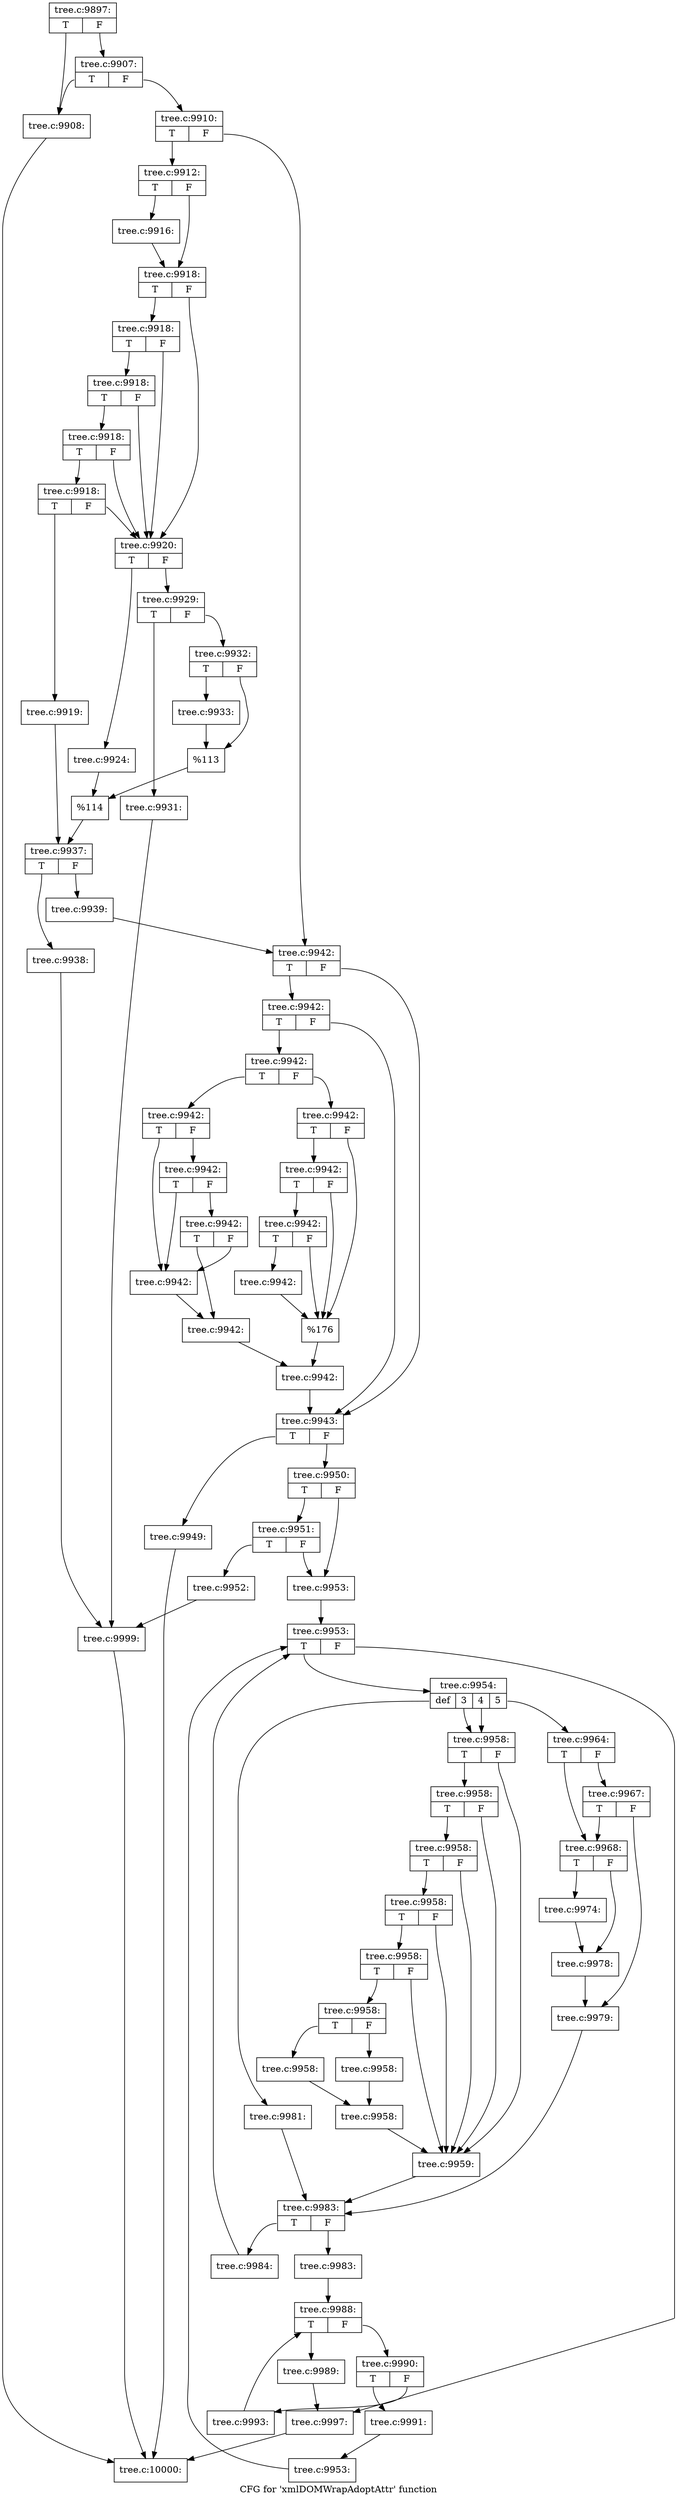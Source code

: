 digraph "CFG for 'xmlDOMWrapAdoptAttr' function" {
	label="CFG for 'xmlDOMWrapAdoptAttr' function";

	Node0x55ad0bff6df0 [shape=record,label="{tree.c:9897:|{<s0>T|<s1>F}}"];
	Node0x55ad0bff6df0:s0 -> Node0x55ad0c020ea0;
	Node0x55ad0bff6df0:s1 -> Node0x55ad0c020f40;
	Node0x55ad0c020f40 [shape=record,label="{tree.c:9907:|{<s0>T|<s1>F}}"];
	Node0x55ad0c020f40:s0 -> Node0x55ad0c020ea0;
	Node0x55ad0c020f40:s1 -> Node0x55ad0c020ef0;
	Node0x55ad0c020ea0 [shape=record,label="{tree.c:9908:}"];
	Node0x55ad0c020ea0 -> Node0x55ad0bff6e40;
	Node0x55ad0c020ef0 [shape=record,label="{tree.c:9910:|{<s0>T|<s1>F}}"];
	Node0x55ad0c020ef0:s0 -> Node0x55ad0c021860;
	Node0x55ad0c020ef0:s1 -> Node0x55ad0c0218b0;
	Node0x55ad0c021860 [shape=record,label="{tree.c:9912:|{<s0>T|<s1>F}}"];
	Node0x55ad0c021860:s0 -> Node0x55ad0c022080;
	Node0x55ad0c021860:s1 -> Node0x55ad0c0220d0;
	Node0x55ad0c022080 [shape=record,label="{tree.c:9916:}"];
	Node0x55ad0c022080 -> Node0x55ad0c0220d0;
	Node0x55ad0c0220d0 [shape=record,label="{tree.c:9918:|{<s0>T|<s1>F}}"];
	Node0x55ad0c0220d0:s0 -> Node0x55ad0c0226d0;
	Node0x55ad0c0220d0:s1 -> Node0x55ad0c022560;
	Node0x55ad0c0226d0 [shape=record,label="{tree.c:9918:|{<s0>T|<s1>F}}"];
	Node0x55ad0c0226d0:s0 -> Node0x55ad0c022680;
	Node0x55ad0c0226d0:s1 -> Node0x55ad0c022560;
	Node0x55ad0c022680 [shape=record,label="{tree.c:9918:|{<s0>T|<s1>F}}"];
	Node0x55ad0c022680:s0 -> Node0x55ad0c022630;
	Node0x55ad0c022680:s1 -> Node0x55ad0c022560;
	Node0x55ad0c022630 [shape=record,label="{tree.c:9918:|{<s0>T|<s1>F}}"];
	Node0x55ad0c022630:s0 -> Node0x55ad0c0225b0;
	Node0x55ad0c022630:s1 -> Node0x55ad0c022560;
	Node0x55ad0c0225b0 [shape=record,label="{tree.c:9918:|{<s0>T|<s1>F}}"];
	Node0x55ad0c0225b0:s0 -> Node0x55ad0c0224c0;
	Node0x55ad0c0225b0:s1 -> Node0x55ad0c022560;
	Node0x55ad0c0224c0 [shape=record,label="{tree.c:9919:}"];
	Node0x55ad0c0224c0 -> Node0x55ad0c022510;
	Node0x55ad0c022560 [shape=record,label="{tree.c:9920:|{<s0>T|<s1>F}}"];
	Node0x55ad0c022560:s0 -> Node0x55ad0c0240f0;
	Node0x55ad0c022560:s1 -> Node0x55ad0c024190;
	Node0x55ad0c0240f0 [shape=record,label="{tree.c:9924:}"];
	Node0x55ad0c0240f0 -> Node0x55ad0c024140;
	Node0x55ad0c024190 [shape=record,label="{tree.c:9929:|{<s0>T|<s1>F}}"];
	Node0x55ad0c024190:s0 -> Node0x55ad0c024e60;
	Node0x55ad0c024190:s1 -> Node0x55ad0c024eb0;
	Node0x55ad0c024e60 [shape=record,label="{tree.c:9931:}"];
	Node0x55ad0c024e60 -> Node0x55ad0c025680;
	Node0x55ad0c024eb0 [shape=record,label="{tree.c:9932:|{<s0>T|<s1>F}}"];
	Node0x55ad0c024eb0:s0 -> Node0x55ad0c0253b0;
	Node0x55ad0c024eb0:s1 -> Node0x55ad0c025400;
	Node0x55ad0c0253b0 [shape=record,label="{tree.c:9933:}"];
	Node0x55ad0c0253b0 -> Node0x55ad0c025400;
	Node0x55ad0c025400 [shape=record,label="{%113}"];
	Node0x55ad0c025400 -> Node0x55ad0c024140;
	Node0x55ad0c024140 [shape=record,label="{%114}"];
	Node0x55ad0c024140 -> Node0x55ad0c022510;
	Node0x55ad0c022510 [shape=record,label="{tree.c:9937:|{<s0>T|<s1>F}}"];
	Node0x55ad0c022510:s0 -> Node0x55ad0c027460;
	Node0x55ad0c022510:s1 -> Node0x55ad0c0274b0;
	Node0x55ad0c027460 [shape=record,label="{tree.c:9938:}"];
	Node0x55ad0c027460 -> Node0x55ad0c025680;
	Node0x55ad0c0274b0 [shape=record,label="{tree.c:9939:}"];
	Node0x55ad0c0274b0 -> Node0x55ad0c0218b0;
	Node0x55ad0c0218b0 [shape=record,label="{tree.c:9942:|{<s0>T|<s1>F}}"];
	Node0x55ad0c0218b0:s0 -> Node0x55ad0c027c60;
	Node0x55ad0c0218b0:s1 -> Node0x55ad0c027c10;
	Node0x55ad0c027c60 [shape=record,label="{tree.c:9942:|{<s0>T|<s1>F}}"];
	Node0x55ad0c027c60:s0 -> Node0x55ad0c027bc0;
	Node0x55ad0c027c60:s1 -> Node0x55ad0c027c10;
	Node0x55ad0c027bc0 [shape=record,label="{tree.c:9942:|{<s0>T|<s1>F}}"];
	Node0x55ad0c027bc0:s0 -> Node0x55ad0c0281d0;
	Node0x55ad0c027bc0:s1 -> Node0x55ad0c028270;
	Node0x55ad0c0281d0 [shape=record,label="{tree.c:9942:|{<s0>T|<s1>F}}"];
	Node0x55ad0c0281d0:s0 -> Node0x55ad0c028e90;
	Node0x55ad0c0281d0:s1 -> Node0x55ad0c028fb0;
	Node0x55ad0c028fb0 [shape=record,label="{tree.c:9942:|{<s0>T|<s1>F}}"];
	Node0x55ad0c028fb0:s0 -> Node0x55ad0c028e90;
	Node0x55ad0c028fb0:s1 -> Node0x55ad0c028f30;
	Node0x55ad0c028f30 [shape=record,label="{tree.c:9942:|{<s0>T|<s1>F}}"];
	Node0x55ad0c028f30:s0 -> Node0x55ad0c028ee0;
	Node0x55ad0c028f30:s1 -> Node0x55ad0c028e90;
	Node0x55ad0c028e90 [shape=record,label="{tree.c:9942:}"];
	Node0x55ad0c028e90 -> Node0x55ad0c028ee0;
	Node0x55ad0c028ee0 [shape=record,label="{tree.c:9942:}"];
	Node0x55ad0c028ee0 -> Node0x55ad0c028220;
	Node0x55ad0c028270 [shape=record,label="{tree.c:9942:|{<s0>T|<s1>F}}"];
	Node0x55ad0c028270:s0 -> Node0x55ad0c029ac0;
	Node0x55ad0c028270:s1 -> Node0x55ad0c0299f0;
	Node0x55ad0c029ac0 [shape=record,label="{tree.c:9942:|{<s0>T|<s1>F}}"];
	Node0x55ad0c029ac0:s0 -> Node0x55ad0c029a40;
	Node0x55ad0c029ac0:s1 -> Node0x55ad0c0299f0;
	Node0x55ad0c029a40 [shape=record,label="{tree.c:9942:|{<s0>T|<s1>F}}"];
	Node0x55ad0c029a40:s0 -> Node0x55ad0c0299a0;
	Node0x55ad0c029a40:s1 -> Node0x55ad0c0299f0;
	Node0x55ad0c0299a0 [shape=record,label="{tree.c:9942:}"];
	Node0x55ad0c0299a0 -> Node0x55ad0c0299f0;
	Node0x55ad0c0299f0 [shape=record,label="{%176}"];
	Node0x55ad0c0299f0 -> Node0x55ad0c028220;
	Node0x55ad0c028220 [shape=record,label="{tree.c:9942:}"];
	Node0x55ad0c028220 -> Node0x55ad0c027c10;
	Node0x55ad0c027c10 [shape=record,label="{tree.c:9943:|{<s0>T|<s1>F}}"];
	Node0x55ad0c027c10:s0 -> Node0x55ad0c02ad80;
	Node0x55ad0c027c10:s1 -> Node0x55ad0c02add0;
	Node0x55ad0c02ad80 [shape=record,label="{tree.c:9949:}"];
	Node0x55ad0c02ad80 -> Node0x55ad0bff6e40;
	Node0x55ad0c02add0 [shape=record,label="{tree.c:9950:|{<s0>T|<s1>F}}"];
	Node0x55ad0c02add0:s0 -> Node0x55ad0c02b6d0;
	Node0x55ad0c02add0:s1 -> Node0x55ad0c02b680;
	Node0x55ad0c02b6d0 [shape=record,label="{tree.c:9951:|{<s0>T|<s1>F}}"];
	Node0x55ad0c02b6d0:s0 -> Node0x55ad0c02b630;
	Node0x55ad0c02b6d0:s1 -> Node0x55ad0c02b680;
	Node0x55ad0c02b630 [shape=record,label="{tree.c:9952:}"];
	Node0x55ad0c02b630 -> Node0x55ad0c025680;
	Node0x55ad0c02b680 [shape=record,label="{tree.c:9953:}"];
	Node0x55ad0c02b680 -> Node0x55ad0c02bde0;
	Node0x55ad0c02bde0 [shape=record,label="{tree.c:9953:|{<s0>T|<s1>F}}"];
	Node0x55ad0c02bde0:s0 -> Node0x55ad0c02c1a0;
	Node0x55ad0c02bde0:s1 -> Node0x55ad0c02bfc0;
	Node0x55ad0c02c1a0 [shape=record,label="{tree.c:9954:|{<s0>def|<s1>3|<s2>4|<s3>5}}"];
	Node0x55ad0c02c1a0:s0 -> Node0x55ad0c02c6b0;
	Node0x55ad0c02c1a0:s1 -> Node0x55ad0c02c9f0;
	Node0x55ad0c02c1a0:s2 -> Node0x55ad0c02c9f0;
	Node0x55ad0c02c1a0:s3 -> Node0x55ad0c02e790;
	Node0x55ad0c02c9f0 [shape=record,label="{tree.c:9958:|{<s0>T|<s1>F}}"];
	Node0x55ad0c02c9f0:s0 -> Node0x55ad0c02cc70;
	Node0x55ad0c02c9f0:s1 -> Node0x55ad0c02cb00;
	Node0x55ad0c02cc70 [shape=record,label="{tree.c:9958:|{<s0>T|<s1>F}}"];
	Node0x55ad0c02cc70:s0 -> Node0x55ad0c02cc20;
	Node0x55ad0c02cc70:s1 -> Node0x55ad0c02cb00;
	Node0x55ad0c02cc20 [shape=record,label="{tree.c:9958:|{<s0>T|<s1>F}}"];
	Node0x55ad0c02cc20:s0 -> Node0x55ad0c02cbd0;
	Node0x55ad0c02cc20:s1 -> Node0x55ad0c02cb00;
	Node0x55ad0c02cbd0 [shape=record,label="{tree.c:9958:|{<s0>T|<s1>F}}"];
	Node0x55ad0c02cbd0:s0 -> Node0x55ad0c02cb50;
	Node0x55ad0c02cbd0:s1 -> Node0x55ad0c02cb00;
	Node0x55ad0c02cb50 [shape=record,label="{tree.c:9958:|{<s0>T|<s1>F}}"];
	Node0x55ad0c02cb50:s0 -> Node0x55ad0c02cab0;
	Node0x55ad0c02cb50:s1 -> Node0x55ad0c02cb00;
	Node0x55ad0c02cab0 [shape=record,label="{tree.c:9958:|{<s0>T|<s1>F}}"];
	Node0x55ad0c02cab0:s0 -> Node0x55ad0c02d9a0;
	Node0x55ad0c02cab0:s1 -> Node0x55ad0c02da40;
	Node0x55ad0c02d9a0 [shape=record,label="{tree.c:9958:}"];
	Node0x55ad0c02d9a0 -> Node0x55ad0c02d9f0;
	Node0x55ad0c02da40 [shape=record,label="{tree.c:9958:}"];
	Node0x55ad0c02da40 -> Node0x55ad0c02d9f0;
	Node0x55ad0c02d9f0 [shape=record,label="{tree.c:9958:}"];
	Node0x55ad0c02d9f0 -> Node0x55ad0c02cb00;
	Node0x55ad0c02cb00 [shape=record,label="{tree.c:9959:}"];
	Node0x55ad0c02cb00 -> Node0x55ad0c02c4a0;
	Node0x55ad0c02e790 [shape=record,label="{tree.c:9964:|{<s0>T|<s1>F}}"];
	Node0x55ad0c02e790:s0 -> Node0x55ad0c02ef00;
	Node0x55ad0c02e790:s1 -> Node0x55ad0c02efa0;
	Node0x55ad0c02efa0 [shape=record,label="{tree.c:9967:|{<s0>T|<s1>F}}"];
	Node0x55ad0c02efa0:s0 -> Node0x55ad0c02ef00;
	Node0x55ad0c02efa0:s1 -> Node0x55ad0c02ef50;
	Node0x55ad0c02ef00 [shape=record,label="{tree.c:9968:|{<s0>T|<s1>F}}"];
	Node0x55ad0c02ef00:s0 -> Node0x55ad0c02fd90;
	Node0x55ad0c02ef00:s1 -> Node0x55ad0c02fde0;
	Node0x55ad0c02fd90 [shape=record,label="{tree.c:9974:}"];
	Node0x55ad0c02fd90 -> Node0x55ad0c02fde0;
	Node0x55ad0c02fde0 [shape=record,label="{tree.c:9978:}"];
	Node0x55ad0c02fde0 -> Node0x55ad0c02ef50;
	Node0x55ad0c02ef50 [shape=record,label="{tree.c:9979:}"];
	Node0x55ad0c02ef50 -> Node0x55ad0c02c4a0;
	Node0x55ad0c02c6b0 [shape=record,label="{tree.c:9981:}"];
	Node0x55ad0c02c6b0 -> Node0x55ad0c02c4a0;
	Node0x55ad0c02c4a0 [shape=record,label="{tree.c:9983:|{<s0>T|<s1>F}}"];
	Node0x55ad0c02c4a0:s0 -> Node0x55ad0c030f00;
	Node0x55ad0c02c4a0:s1 -> Node0x55ad0c030f50;
	Node0x55ad0c030f00 [shape=record,label="{tree.c:9984:}"];
	Node0x55ad0c030f00 -> Node0x55ad0c02bde0;
	Node0x55ad0c030f50 [shape=record,label="{tree.c:9983:}"];
	Node0x55ad0c030f50 -> Node0x55ad0c031700;
	Node0x55ad0c031700 [shape=record,label="{tree.c:9988:|{<s0>T|<s1>F}}"];
	Node0x55ad0c031700:s0 -> Node0x55ad0c031850;
	Node0x55ad0c031700:s1 -> Node0x55ad0c0318a0;
	Node0x55ad0c031850 [shape=record,label="{tree.c:9989:}"];
	Node0x55ad0c031850 -> Node0x55ad0c02bfc0;
	Node0x55ad0c0318a0 [shape=record,label="{tree.c:9990:|{<s0>T|<s1>F}}"];
	Node0x55ad0c0318a0:s0 -> Node0x55ad0c031d40;
	Node0x55ad0c0318a0:s1 -> Node0x55ad0c031de0;
	Node0x55ad0c031d40 [shape=record,label="{tree.c:9991:}"];
	Node0x55ad0c031d40 -> Node0x55ad0c031d90;
	Node0x55ad0c031de0 [shape=record,label="{tree.c:9993:}"];
	Node0x55ad0c031de0 -> Node0x55ad0c031700;
	Node0x55ad0c031d90 [shape=record,label="{tree.c:9953:}"];
	Node0x55ad0c031d90 -> Node0x55ad0c02bde0;
	Node0x55ad0c02bfc0 [shape=record,label="{tree.c:9997:}"];
	Node0x55ad0c02bfc0 -> Node0x55ad0bff6e40;
	Node0x55ad0c025680 [shape=record,label="{tree.c:9999:}"];
	Node0x55ad0c025680 -> Node0x55ad0bff6e40;
	Node0x55ad0bff6e40 [shape=record,label="{tree.c:10000:}"];
}
